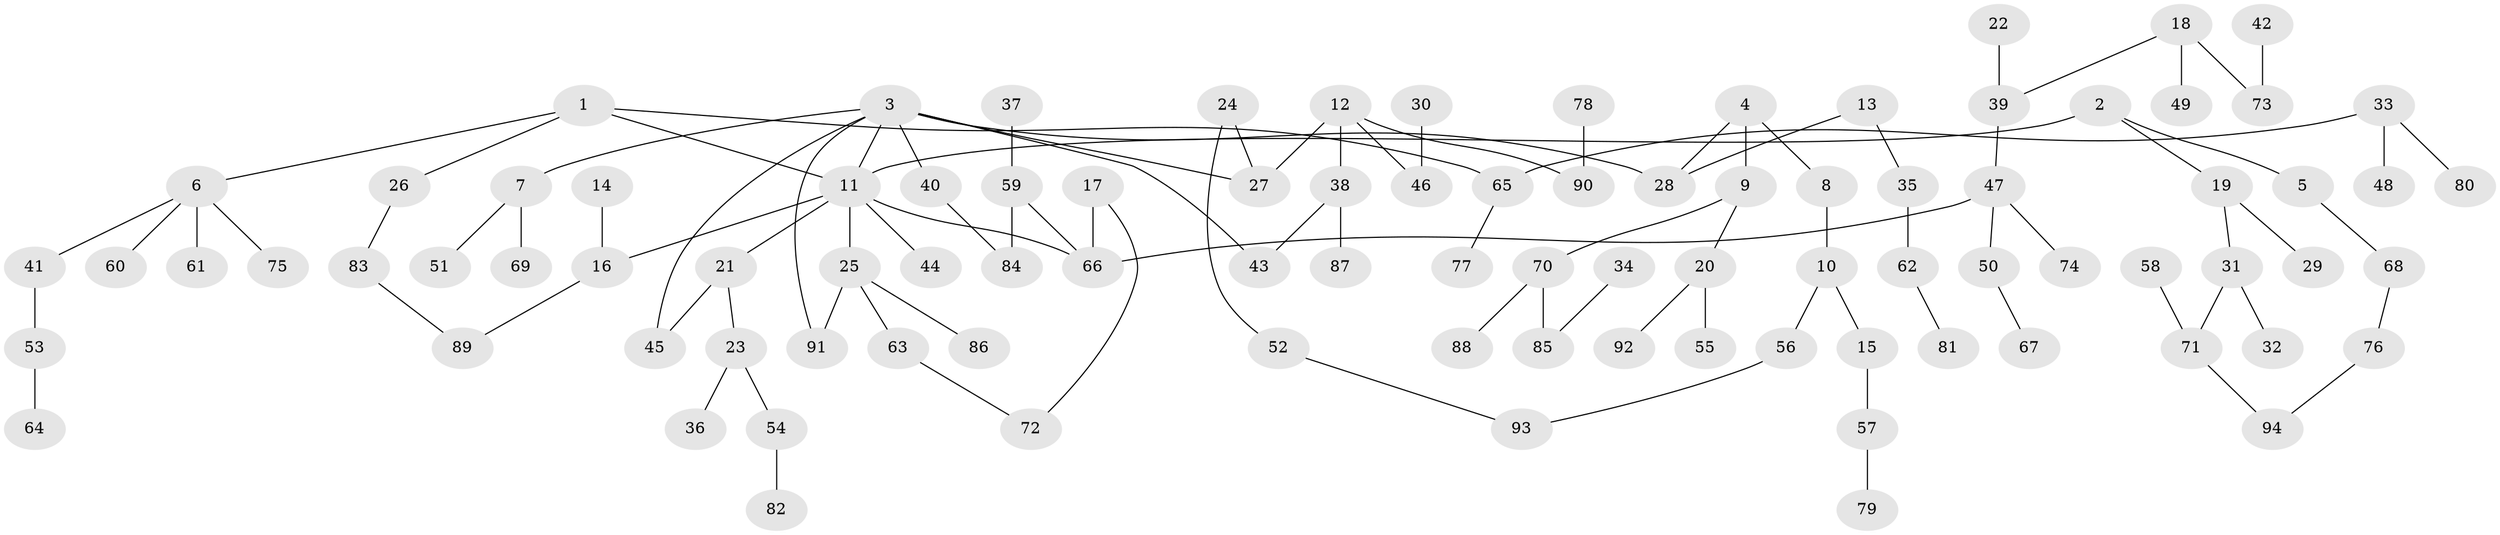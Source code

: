 // original degree distribution, {9: 0.007462686567164179, 4: 0.09701492537313433, 3: 0.15671641791044777, 6: 0.007462686567164179, 8: 0.007462686567164179, 2: 0.30597014925373134, 1: 0.40298507462686567, 5: 0.014925373134328358}
// Generated by graph-tools (version 1.1) at 2025/36/03/04/25 23:36:01]
// undirected, 94 vertices, 101 edges
graph export_dot {
  node [color=gray90,style=filled];
  1;
  2;
  3;
  4;
  5;
  6;
  7;
  8;
  9;
  10;
  11;
  12;
  13;
  14;
  15;
  16;
  17;
  18;
  19;
  20;
  21;
  22;
  23;
  24;
  25;
  26;
  27;
  28;
  29;
  30;
  31;
  32;
  33;
  34;
  35;
  36;
  37;
  38;
  39;
  40;
  41;
  42;
  43;
  44;
  45;
  46;
  47;
  48;
  49;
  50;
  51;
  52;
  53;
  54;
  55;
  56;
  57;
  58;
  59;
  60;
  61;
  62;
  63;
  64;
  65;
  66;
  67;
  68;
  69;
  70;
  71;
  72;
  73;
  74;
  75;
  76;
  77;
  78;
  79;
  80;
  81;
  82;
  83;
  84;
  85;
  86;
  87;
  88;
  89;
  90;
  91;
  92;
  93;
  94;
  1 -- 6 [weight=1.0];
  1 -- 11 [weight=1.0];
  1 -- 26 [weight=1.0];
  1 -- 65 [weight=1.0];
  2 -- 5 [weight=1.0];
  2 -- 11 [weight=1.0];
  2 -- 19 [weight=1.0];
  3 -- 7 [weight=1.0];
  3 -- 11 [weight=1.0];
  3 -- 27 [weight=1.0];
  3 -- 28 [weight=1.0];
  3 -- 40 [weight=1.0];
  3 -- 43 [weight=1.0];
  3 -- 45 [weight=1.0];
  3 -- 91 [weight=1.0];
  4 -- 8 [weight=1.0];
  4 -- 9 [weight=1.0];
  4 -- 28 [weight=1.0];
  5 -- 68 [weight=1.0];
  6 -- 41 [weight=1.0];
  6 -- 60 [weight=1.0];
  6 -- 61 [weight=1.0];
  6 -- 75 [weight=1.0];
  7 -- 51 [weight=1.0];
  7 -- 69 [weight=1.0];
  8 -- 10 [weight=1.0];
  9 -- 20 [weight=1.0];
  9 -- 70 [weight=1.0];
  10 -- 15 [weight=1.0];
  10 -- 56 [weight=1.0];
  11 -- 16 [weight=1.0];
  11 -- 21 [weight=1.0];
  11 -- 25 [weight=1.0];
  11 -- 44 [weight=1.0];
  11 -- 66 [weight=1.0];
  12 -- 27 [weight=1.0];
  12 -- 38 [weight=1.0];
  12 -- 46 [weight=1.0];
  12 -- 90 [weight=1.0];
  13 -- 28 [weight=1.0];
  13 -- 35 [weight=1.0];
  14 -- 16 [weight=1.0];
  15 -- 57 [weight=1.0];
  16 -- 89 [weight=1.0];
  17 -- 66 [weight=1.0];
  17 -- 72 [weight=1.0];
  18 -- 39 [weight=1.0];
  18 -- 49 [weight=1.0];
  18 -- 73 [weight=1.0];
  19 -- 29 [weight=1.0];
  19 -- 31 [weight=1.0];
  20 -- 55 [weight=1.0];
  20 -- 92 [weight=1.0];
  21 -- 23 [weight=1.0];
  21 -- 45 [weight=1.0];
  22 -- 39 [weight=1.0];
  23 -- 36 [weight=1.0];
  23 -- 54 [weight=1.0];
  24 -- 27 [weight=1.0];
  24 -- 52 [weight=1.0];
  25 -- 63 [weight=1.0];
  25 -- 86 [weight=1.0];
  25 -- 91 [weight=1.0];
  26 -- 83 [weight=1.0];
  30 -- 46 [weight=1.0];
  31 -- 32 [weight=1.0];
  31 -- 71 [weight=1.0];
  33 -- 48 [weight=1.0];
  33 -- 65 [weight=1.0];
  33 -- 80 [weight=1.0];
  34 -- 85 [weight=1.0];
  35 -- 62 [weight=1.0];
  37 -- 59 [weight=1.0];
  38 -- 43 [weight=1.0];
  38 -- 87 [weight=1.0];
  39 -- 47 [weight=1.0];
  40 -- 84 [weight=1.0];
  41 -- 53 [weight=1.0];
  42 -- 73 [weight=1.0];
  47 -- 50 [weight=1.0];
  47 -- 66 [weight=1.0];
  47 -- 74 [weight=1.0];
  50 -- 67 [weight=1.0];
  52 -- 93 [weight=1.0];
  53 -- 64 [weight=1.0];
  54 -- 82 [weight=1.0];
  56 -- 93 [weight=1.0];
  57 -- 79 [weight=1.0];
  58 -- 71 [weight=1.0];
  59 -- 66 [weight=1.0];
  59 -- 84 [weight=1.0];
  62 -- 81 [weight=1.0];
  63 -- 72 [weight=1.0];
  65 -- 77 [weight=1.0];
  68 -- 76 [weight=1.0];
  70 -- 85 [weight=1.0];
  70 -- 88 [weight=2.0];
  71 -- 94 [weight=1.0];
  76 -- 94 [weight=1.0];
  78 -- 90 [weight=1.0];
  83 -- 89 [weight=1.0];
}
